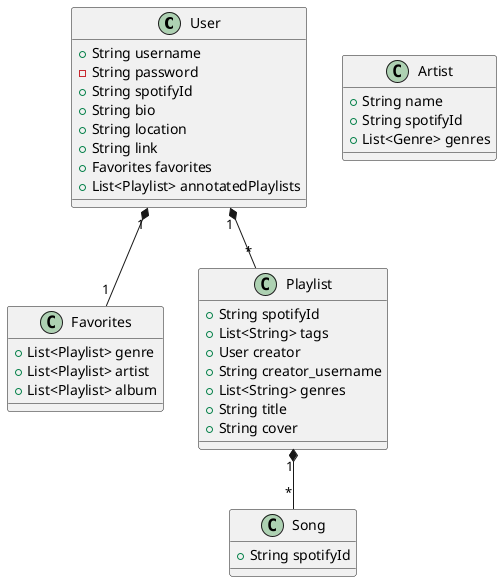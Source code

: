 ' UML Boilerplate'
@startuml db_structure
'Users structure'
class User {
    +String username
    -String password
    +String spotifyId
    +String bio
    +String location
    +String link
    +Favorites favorites
    +List<Playlist> annotatedPlaylists
}

'Favorites structure'
class Favorites {
    +List<Playlist> genre
    +List<Playlist> artist
    +List<Playlist> album
}

'Playlist structure'
class Playlist {
    +String spotifyId
    +List<String> tags
    +User creator
    +String creator_username
    +List<String> genres
    +String title
    +String cover
}

'Song structure'
class Song {
    +String spotifyId
}

'Artist structure'
class Artist {
    +String name
    +String spotifyId
    +List<Genre> genres
}

Playlist "1" *-- "*" Song

User "1" *-- "*" Playlist

User "1" *-- "1" Favorites
@enduml